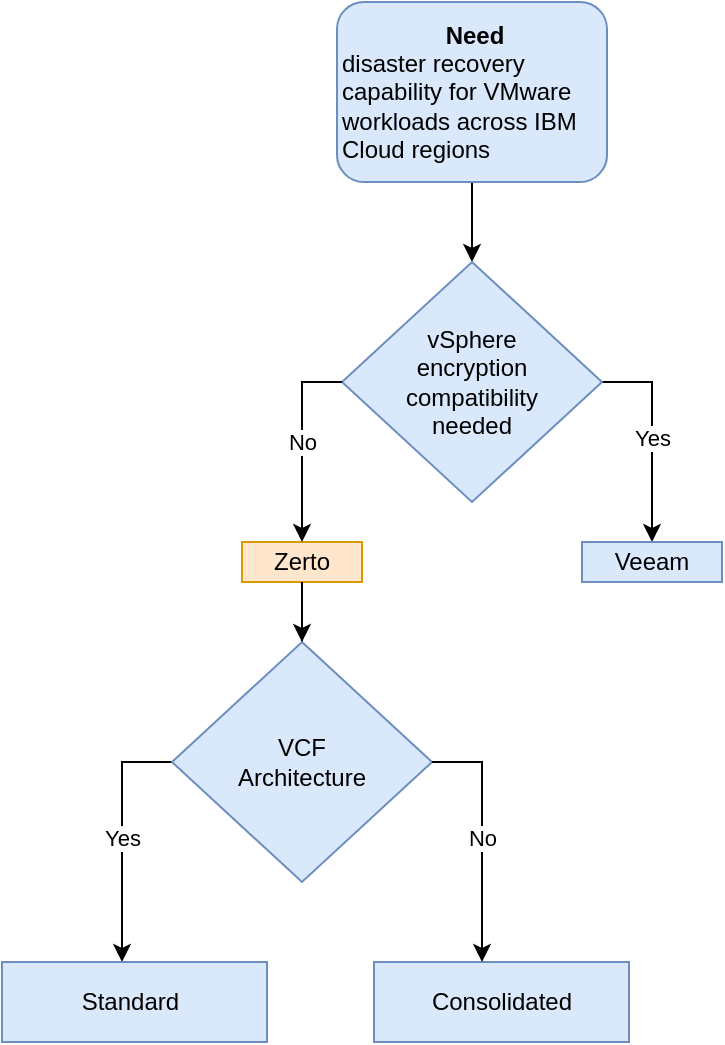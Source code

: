 <mxfile version="23.0.2" type="device" pages="5">
  <diagram name="Zerto Deployment" id="eG0sn8VjS_qzeNetGSqx">
    <mxGraphModel dx="2060" dy="1129" grid="1" gridSize="10" guides="1" tooltips="1" connect="1" arrows="1" fold="1" page="1" pageScale="1" pageWidth="827" pageHeight="1169" math="0" shadow="0">
      <root>
        <mxCell id="YUkJ70VLG-JB5ZvIF8RC-0" />
        <mxCell id="YUkJ70VLG-JB5ZvIF8RC-1" parent="YUkJ70VLG-JB5ZvIF8RC-0" />
        <mxCell id="YUkJ70VLG-JB5ZvIF8RC-2" style="edgeStyle=orthogonalEdgeStyle;rounded=0;orthogonalLoop=1;jettySize=auto;html=1;" parent="YUkJ70VLG-JB5ZvIF8RC-1" source="YUkJ70VLG-JB5ZvIF8RC-3" target="YUkJ70VLG-JB5ZvIF8RC-5" edge="1">
          <mxGeometry relative="1" as="geometry" />
        </mxCell>
        <mxCell id="YUkJ70VLG-JB5ZvIF8RC-3" value="&lt;div style=&quot;text-align: center;&quot;&gt;&lt;b style=&quot;background-color: initial;&quot;&gt;Need&lt;/b&gt;&lt;/div&gt;disaster recovery capability for VMware workloads across IBM Cloud regions" style="rounded=1;whiteSpace=wrap;html=1;align=left;fillColor=#dae8fc;strokeColor=#6c8ebf;" parent="YUkJ70VLG-JB5ZvIF8RC-1" vertex="1">
          <mxGeometry x="267.5" y="60" width="135" height="90" as="geometry" />
        </mxCell>
        <mxCell id="YUkJ70VLG-JB5ZvIF8RC-4" value="Yes" style="edgeStyle=orthogonalEdgeStyle;rounded=0;orthogonalLoop=1;jettySize=auto;html=1;" parent="YUkJ70VLG-JB5ZvIF8RC-1" source="YUkJ70VLG-JB5ZvIF8RC-5" target="YUkJ70VLG-JB5ZvIF8RC-7" edge="1">
          <mxGeometry relative="1" as="geometry">
            <Array as="points">
              <mxPoint x="425" y="250" />
            </Array>
          </mxGeometry>
        </mxCell>
        <mxCell id="YUkJ70VLG-JB5ZvIF8RC-5" value="&lt;span style=&quot;font-family: Helvetica; font-size: 12px; font-style: normal; font-variant-ligatures: normal; font-variant-caps: normal; font-weight: 400; letter-spacing: normal; orphans: 2; text-align: center; text-indent: 0px; text-transform: none; widows: 2; word-spacing: 0px; -webkit-text-stroke-width: 0px; text-decoration-thickness: initial; text-decoration-style: initial; text-decoration-color: initial; float: none; display: inline !important;&quot;&gt;vSphere &lt;br&gt;encryption &lt;br&gt;compatibility &lt;br&gt;needed&lt;/span&gt;" style="rhombus;whiteSpace=wrap;html=1;fillColor=#dae8fc;strokeColor=#6c8ebf;fontColor=default;labelBackgroundColor=none;" parent="YUkJ70VLG-JB5ZvIF8RC-1" vertex="1">
          <mxGeometry x="270" y="190" width="130" height="120" as="geometry" />
        </mxCell>
        <mxCell id="YUkJ70VLG-JB5ZvIF8RC-6" value="Zerto" style="rounded=0;whiteSpace=wrap;html=1;fillColor=#ffe6cc;strokeColor=#d79b00;" parent="YUkJ70VLG-JB5ZvIF8RC-1" vertex="1">
          <mxGeometry x="220" y="330" width="60" height="20" as="geometry" />
        </mxCell>
        <mxCell id="YUkJ70VLG-JB5ZvIF8RC-7" value="Veeam" style="rounded=0;whiteSpace=wrap;html=1;fillColor=#dae8fc;strokeColor=#6c8ebf;" parent="YUkJ70VLG-JB5ZvIF8RC-1" vertex="1">
          <mxGeometry x="390" y="330" width="70" height="20" as="geometry" />
        </mxCell>
        <mxCell id="YUkJ70VLG-JB5ZvIF8RC-8" value="No" style="edgeStyle=orthogonalEdgeStyle;rounded=0;orthogonalLoop=1;jettySize=auto;html=1;" parent="YUkJ70VLG-JB5ZvIF8RC-1" source="YUkJ70VLG-JB5ZvIF8RC-5" target="YUkJ70VLG-JB5ZvIF8RC-6" edge="1">
          <mxGeometry relative="1" as="geometry">
            <Array as="points">
              <mxPoint x="250" y="250" />
            </Array>
          </mxGeometry>
        </mxCell>
        <mxCell id="YUkJ70VLG-JB5ZvIF8RC-9" style="edgeStyle=orthogonalEdgeStyle;rounded=0;orthogonalLoop=1;jettySize=auto;html=1;exitX=0.5;exitY=0;exitDx=0;exitDy=0;" parent="YUkJ70VLG-JB5ZvIF8RC-1" source="YUkJ70VLG-JB5ZvIF8RC-11" target="YUkJ70VLG-JB5ZvIF8RC-11" edge="1">
          <mxGeometry relative="1" as="geometry">
            <mxPoint x="447.5" y="311" as="targetPoint" />
            <Array as="points">
              <mxPoint x="250" y="350" />
              <mxPoint x="250" y="350" />
            </Array>
            <mxPoint x="447.5" y="450" as="sourcePoint" />
          </mxGeometry>
        </mxCell>
        <mxCell id="YUkJ70VLG-JB5ZvIF8RC-10" value="Yes" style="edgeStyle=orthogonalEdgeStyle;rounded=0;orthogonalLoop=1;jettySize=auto;html=1;exitX=0;exitY=0.5;exitDx=0;exitDy=0;" parent="YUkJ70VLG-JB5ZvIF8RC-1" source="YUkJ70VLG-JB5ZvIF8RC-11" target="YUkJ70VLG-JB5ZvIF8RC-14" edge="1">
          <mxGeometry relative="1" as="geometry">
            <Array as="points">
              <mxPoint x="160" y="440" />
            </Array>
          </mxGeometry>
        </mxCell>
        <mxCell id="YUkJ70VLG-JB5ZvIF8RC-11" value="VCF &lt;br&gt;Architecture" style="rhombus;whiteSpace=wrap;html=1;fillColor=#dae8fc;strokeColor=#6c8ebf;fontColor=default;labelBackgroundColor=none;" parent="YUkJ70VLG-JB5ZvIF8RC-1" vertex="1">
          <mxGeometry x="185" y="380" width="130" height="120" as="geometry" />
        </mxCell>
        <mxCell id="YUkJ70VLG-JB5ZvIF8RC-12" value="Consolidated" style="rounded=0;whiteSpace=wrap;html=1;fillColor=#dae8fc;strokeColor=#6c8ebf;" parent="YUkJ70VLG-JB5ZvIF8RC-1" vertex="1">
          <mxGeometry x="286" y="540" width="127.5" height="40" as="geometry" />
        </mxCell>
        <mxCell id="YUkJ70VLG-JB5ZvIF8RC-13" value="No" style="edgeStyle=orthogonalEdgeStyle;rounded=0;orthogonalLoop=1;jettySize=auto;html=1;exitX=1;exitY=0.5;exitDx=0;exitDy=0;" parent="YUkJ70VLG-JB5ZvIF8RC-1" source="YUkJ70VLG-JB5ZvIF8RC-11" edge="1">
          <mxGeometry relative="1" as="geometry">
            <Array as="points">
              <mxPoint x="340" y="440" />
              <mxPoint x="340" y="540" />
            </Array>
            <mxPoint x="340" y="540" as="targetPoint" />
          </mxGeometry>
        </mxCell>
        <mxCell id="YUkJ70VLG-JB5ZvIF8RC-14" value="Standard&lt;span style=&quot;white-space: pre;&quot;&gt;&#x9;&lt;/span&gt;" style="rounded=0;whiteSpace=wrap;html=1;fillColor=#dae8fc;strokeColor=#6c8ebf;" parent="YUkJ70VLG-JB5ZvIF8RC-1" vertex="1">
          <mxGeometry x="100" y="540" width="132.5" height="40" as="geometry" />
        </mxCell>
      </root>
    </mxGraphModel>
  </diagram>
  <diagram name="Veeam v Zerto Basic" id="8VpzCM-rjkBzjYrRP2az">
    <mxGraphModel dx="1125" dy="541" grid="1" gridSize="10" guides="1" tooltips="1" connect="1" arrows="1" fold="1" page="1" pageScale="1" pageWidth="827" pageHeight="1169" math="0" shadow="0">
      <root>
        <mxCell id="l0xpet3knr_XbYYzvZTt-0" />
        <mxCell id="l0xpet3knr_XbYYzvZTt-1" parent="l0xpet3knr_XbYYzvZTt-0" />
        <mxCell id="l0xpet3knr_XbYYzvZTt-2" style="edgeStyle=orthogonalEdgeStyle;rounded=0;orthogonalLoop=1;jettySize=auto;html=1;" parent="l0xpet3knr_XbYYzvZTt-1" source="l0xpet3knr_XbYYzvZTt-3" target="l0xpet3knr_XbYYzvZTt-5" edge="1">
          <mxGeometry relative="1" as="geometry" />
        </mxCell>
        <mxCell id="l0xpet3knr_XbYYzvZTt-3" value="&lt;div style=&quot;&quot;&gt;&lt;b style=&quot;background-color: initial;&quot;&gt;Need&lt;/b&gt;&lt;/div&gt;disaster recovery capability for VMware workloads across IBM Cloud regions" style="rounded=1;whiteSpace=wrap;html=1;align=center;fillColor=#dae8fc;strokeColor=#6c8ebf;" parent="l0xpet3knr_XbYYzvZTt-1" vertex="1">
          <mxGeometry x="267.5" y="60" width="135" height="90" as="geometry" />
        </mxCell>
        <mxCell id="l0xpet3knr_XbYYzvZTt-4" value="Yes" style="edgeStyle=orthogonalEdgeStyle;rounded=0;orthogonalLoop=1;jettySize=auto;html=1;" parent="l0xpet3knr_XbYYzvZTt-1" source="l0xpet3knr_XbYYzvZTt-5" target="l0xpet3knr_XbYYzvZTt-7" edge="1">
          <mxGeometry relative="1" as="geometry">
            <Array as="points">
              <mxPoint x="425" y="250" />
            </Array>
          </mxGeometry>
        </mxCell>
        <mxCell id="l0xpet3knr_XbYYzvZTt-5" value="&lt;span style=&quot;font-family: Helvetica; font-size: 12px; font-style: normal; font-variant-ligatures: normal; font-variant-caps: normal; font-weight: 400; letter-spacing: normal; orphans: 2; text-align: center; text-indent: 0px; text-transform: none; widows: 2; word-spacing: 0px; -webkit-text-stroke-width: 0px; text-decoration-thickness: initial; text-decoration-style: initial; text-decoration-color: initial; float: none; display: inline !important;&quot;&gt;vSphere &lt;br&gt;encryption &lt;br&gt;compatibility &lt;br&gt;needed&lt;/span&gt;" style="rhombus;whiteSpace=wrap;html=1;fillColor=#dae8fc;strokeColor=#6c8ebf;fontColor=default;labelBackgroundColor=none;" parent="l0xpet3knr_XbYYzvZTt-1" vertex="1">
          <mxGeometry x="270" y="190" width="130" height="120" as="geometry" />
        </mxCell>
        <mxCell id="l0xpet3knr_XbYYzvZTt-6" value="Zerto" style="rounded=0;whiteSpace=wrap;html=1;fillColor=#ffe6cc;strokeColor=#d79b00;" parent="l0xpet3knr_XbYYzvZTt-1" vertex="1">
          <mxGeometry x="220" y="330" width="60" height="20" as="geometry" />
        </mxCell>
        <mxCell id="l0xpet3knr_XbYYzvZTt-7" value="Veeam" style="rounded=0;whiteSpace=wrap;html=1;fillColor=#dae8fc;strokeColor=#6c8ebf;" parent="l0xpet3knr_XbYYzvZTt-1" vertex="1">
          <mxGeometry x="390" y="330" width="70" height="20" as="geometry" />
        </mxCell>
        <mxCell id="l0xpet3knr_XbYYzvZTt-8" value="No" style="edgeStyle=orthogonalEdgeStyle;rounded=0;orthogonalLoop=1;jettySize=auto;html=1;" parent="l0xpet3knr_XbYYzvZTt-1" source="l0xpet3knr_XbYYzvZTt-5" target="l0xpet3knr_XbYYzvZTt-6" edge="1">
          <mxGeometry relative="1" as="geometry">
            <Array as="points">
              <mxPoint x="250" y="250" />
            </Array>
          </mxGeometry>
        </mxCell>
      </root>
    </mxGraphModel>
  </diagram>
  <diagram name="Zerto" id="vzhwwD8AwHDnNuQvaVza">
    <mxGraphModel dx="2060" dy="1129" grid="1" gridSize="10" guides="1" tooltips="1" connect="1" arrows="1" fold="1" page="1" pageScale="1" pageWidth="827" pageHeight="1169" math="0" shadow="0">
      <root>
        <mxCell id="uOQ39EAIutqdIeEjohP7-0" />
        <mxCell id="uOQ39EAIutqdIeEjohP7-1" parent="uOQ39EAIutqdIeEjohP7-0" />
        <mxCell id="uOQ39EAIutqdIeEjohP7-2" style="edgeStyle=orthogonalEdgeStyle;rounded=0;orthogonalLoop=1;jettySize=auto;html=1;" parent="uOQ39EAIutqdIeEjohP7-1" source="uOQ39EAIutqdIeEjohP7-3" target="uOQ39EAIutqdIeEjohP7-5" edge="1">
          <mxGeometry relative="1" as="geometry" />
        </mxCell>
        <mxCell id="uOQ39EAIutqdIeEjohP7-3" value="&lt;div style=&quot;text-align: center;&quot;&gt;&lt;b style=&quot;background-color: initial;&quot;&gt;Need&lt;/b&gt;&lt;/div&gt;Disaster recovery capability for VMware workloads across IBM Cloud regions" style="rounded=1;whiteSpace=wrap;html=1;align=left;fillColor=#dae8fc;strokeColor=#6c8ebf;" parent="uOQ39EAIutqdIeEjohP7-1" vertex="1">
          <mxGeometry x="267.5" y="60" width="135" height="90" as="geometry" />
        </mxCell>
        <mxCell id="uOQ39EAIutqdIeEjohP7-4" value="Yes" style="edgeStyle=orthogonalEdgeStyle;rounded=0;orthogonalLoop=1;jettySize=auto;html=1;" parent="uOQ39EAIutqdIeEjohP7-1" source="uOQ39EAIutqdIeEjohP7-5" target="uOQ39EAIutqdIeEjohP7-7" edge="1">
          <mxGeometry relative="1" as="geometry">
            <Array as="points">
              <mxPoint x="425" y="250" />
            </Array>
          </mxGeometry>
        </mxCell>
        <mxCell id="uOQ39EAIutqdIeEjohP7-5" value="&lt;span style=&quot;font-family: Helvetica; font-size: 12px; font-style: normal; font-variant-ligatures: normal; font-variant-caps: normal; font-weight: 400; letter-spacing: normal; orphans: 2; text-align: center; text-indent: 0px; text-transform: none; widows: 2; word-spacing: 0px; -webkit-text-stroke-width: 0px; text-decoration-thickness: initial; text-decoration-style: initial; text-decoration-color: initial; float: none; display: inline !important;&quot;&gt;vSphere &lt;br&gt;encryption &lt;br&gt;compatibility &lt;br&gt;needed&lt;/span&gt;" style="rhombus;whiteSpace=wrap;html=1;fillColor=#dae8fc;strokeColor=#6c8ebf;fontColor=default;labelBackgroundColor=none;" parent="uOQ39EAIutqdIeEjohP7-1" vertex="1">
          <mxGeometry x="270" y="190" width="130" height="120" as="geometry" />
        </mxCell>
        <mxCell id="uOQ39EAIutqdIeEjohP7-6" value="Zerto" style="rounded=0;whiteSpace=wrap;html=1;fillColor=#ffe6cc;strokeColor=#d79b00;" parent="uOQ39EAIutqdIeEjohP7-1" vertex="1">
          <mxGeometry x="220" y="330" width="60" height="20" as="geometry" />
        </mxCell>
        <mxCell id="uOQ39EAIutqdIeEjohP7-7" value="Veeam" style="rounded=0;whiteSpace=wrap;html=1;fillColor=#dae8fc;strokeColor=#6c8ebf;" parent="uOQ39EAIutqdIeEjohP7-1" vertex="1">
          <mxGeometry x="390" y="330" width="70" height="20" as="geometry" />
        </mxCell>
        <mxCell id="uOQ39EAIutqdIeEjohP7-8" value="No" style="edgeStyle=orthogonalEdgeStyle;rounded=0;orthogonalLoop=1;jettySize=auto;html=1;" parent="uOQ39EAIutqdIeEjohP7-1" source="uOQ39EAIutqdIeEjohP7-5" target="uOQ39EAIutqdIeEjohP7-6" edge="1">
          <mxGeometry relative="1" as="geometry">
            <Array as="points">
              <mxPoint x="250" y="250" />
            </Array>
            <mxPoint as="offset" />
          </mxGeometry>
        </mxCell>
      </root>
    </mxGraphModel>
  </diagram>
  <diagram id="vLJIc9MyE846H874pXE8" name="veeam_deployment">
    <mxGraphModel dx="2060" dy="2369" grid="1" gridSize="10" guides="1" tooltips="1" connect="1" arrows="1" fold="1" page="1" pageScale="1" pageWidth="827" pageHeight="1169" math="0" shadow="0">
      <root>
        <mxCell id="0" />
        <mxCell id="1" parent="0" />
        <mxCell id="3o47zuskQ4emcLuhvPM6-15" style="edgeStyle=orthogonalEdgeStyle;rounded=0;orthogonalLoop=1;jettySize=auto;html=1;" parent="1" source="3o47zuskQ4emcLuhvPM6-2" target="3o47zuskQ4emcLuhvPM6-10" edge="1">
          <mxGeometry relative="1" as="geometry">
            <Array as="points">
              <mxPoint x="388" y="-1060" />
              <mxPoint x="388" y="-1060" />
            </Array>
          </mxGeometry>
        </mxCell>
        <mxCell id="3o47zuskQ4emcLuhvPM6-2" value="&lt;b&gt;Veeam deployment options&lt;/b&gt;&lt;div style=&quot;&quot;&gt;&lt;/div&gt;" style="rounded=1;whiteSpace=wrap;html=1;align=center;fillColor=#dae8fc;strokeColor=#6c8ebf;" parent="1" vertex="1">
          <mxGeometry x="320" y="-1120" width="135" height="50" as="geometry" />
        </mxCell>
        <mxCell id="3o47zuskQ4emcLuhvPM6-3" value="Yes" style="edgeStyle=orthogonalEdgeStyle;rounded=0;orthogonalLoop=1;jettySize=auto;html=1;" parent="1" source="3o47zuskQ4emcLuhvPM6-10" target="3o47zuskQ4emcLuhvPM6-6" edge="1">
          <mxGeometry relative="1" as="geometry">
            <Array as="points">
              <mxPoint x="450" y="-960" />
              <mxPoint x="450" y="-960" />
            </Array>
          </mxGeometry>
        </mxCell>
        <mxCell id="3o47zuskQ4emcLuhvPM6-9" value="Yes" style="edgeStyle=orthogonalEdgeStyle;rounded=0;orthogonalLoop=1;jettySize=auto;html=1;" parent="1" source="3o47zuskQ4emcLuhvPM6-4" target="3o47zuskQ4emcLuhvPM6-8" edge="1">
          <mxGeometry relative="1" as="geometry">
            <Array as="points">
              <mxPoint x="278" y="-793" />
            </Array>
          </mxGeometry>
        </mxCell>
        <mxCell id="3o47zuskQ4emcLuhvPM6-4" value="Need for the &lt;br&gt;Veeam server to be highly available" style="rhombus;whiteSpace=wrap;html=1;fillColor=#dae8fc;strokeColor=#6c8ebf;fontColor=default;labelBackgroundColor=none;" parent="1" vertex="1">
          <mxGeometry x="322.5" y="-853" width="130" height="120" as="geometry" />
        </mxCell>
        <mxCell id="3o47zuskQ4emcLuhvPM6-5" value="Windows VSI &lt;br&gt;(hosted on IBM Cloud)" style="rounded=0;whiteSpace=wrap;html=1;fillColor=#dae8fc;strokeColor=#6c8ebf;" parent="1" vertex="1">
          <mxGeometry x="452.5" y="-740" width="127.5" height="40" as="geometry" />
        </mxCell>
        <mxCell id="3o47zuskQ4emcLuhvPM6-6" value="Bare Metal Server" style="rounded=0;whiteSpace=wrap;html=1;fillColor=#ffe6cc;strokeColor=#d79b00;" parent="1" vertex="1">
          <mxGeometry x="510" y="-970" width="100" height="20" as="geometry" />
        </mxCell>
        <mxCell id="3o47zuskQ4emcLuhvPM6-7" value="No" style="edgeStyle=orthogonalEdgeStyle;rounded=0;orthogonalLoop=1;jettySize=auto;html=1;" parent="1" source="3o47zuskQ4emcLuhvPM6-4" target="3o47zuskQ4emcLuhvPM6-5" edge="1">
          <mxGeometry relative="1" as="geometry">
            <Array as="points">
              <mxPoint x="498" y="-793" />
            </Array>
          </mxGeometry>
        </mxCell>
        <mxCell id="3o47zuskQ4emcLuhvPM6-8" value="Windows VM &lt;br&gt;(hosted on the VMware deployment)" style="rounded=0;whiteSpace=wrap;html=1;fillColor=#dae8fc;strokeColor=#6c8ebf;" parent="1" vertex="1">
          <mxGeometry x="190" y="-740" width="132.5" height="40" as="geometry" />
        </mxCell>
        <mxCell id="3o47zuskQ4emcLuhvPM6-14" value="No" style="edgeStyle=orthogonalEdgeStyle;rounded=0;orthogonalLoop=1;jettySize=auto;html=1;" parent="1" source="3o47zuskQ4emcLuhvPM6-10" target="3o47zuskQ4emcLuhvPM6-4" edge="1">
          <mxGeometry relative="1" as="geometry">
            <Array as="points">
              <mxPoint x="365" y="-960" />
            </Array>
          </mxGeometry>
        </mxCell>
        <mxCell id="3o47zuskQ4emcLuhvPM6-10" value="Need for&amp;nbsp;&lt;br&gt;physical isolation&lt;br&gt;&amp;nbsp;of the Veeam server and its&amp;nbsp;storage" style="rhombus;whiteSpace=wrap;html=1;fillColor=#dae8fc;strokeColor=#6c8ebf;fontColor=default;labelBackgroundColor=none;" parent="1" vertex="1">
          <mxGeometry x="322.5" y="-1020" width="130" height="120" as="geometry" />
        </mxCell>
      </root>
    </mxGraphModel>
  </diagram>
  <diagram name="KMS" id="hro80h1Kh4wBRXjXCcC7">
    <mxGraphModel dx="2060" dy="1200" grid="1" gridSize="10" guides="1" tooltips="1" connect="1" arrows="1" fold="1" page="1" pageScale="1" pageWidth="827" pageHeight="1169" math="0" shadow="0">
      <root>
        <mxCell id="XDGDI48KLB5o8Xd3qSgd-0" />
        <mxCell id="XDGDI48KLB5o8Xd3qSgd-1" parent="XDGDI48KLB5o8Xd3qSgd-0" />
        <mxCell id="XDGDI48KLB5o8Xd3qSgd-2" style="edgeStyle=orthogonalEdgeStyle;rounded=0;orthogonalLoop=1;jettySize=auto;html=1;" parent="XDGDI48KLB5o8Xd3qSgd-1" source="XDGDI48KLB5o8Xd3qSgd-3" target="XDGDI48KLB5o8Xd3qSgd-5" edge="1">
          <mxGeometry relative="1" as="geometry" />
        </mxCell>
        <mxCell id="XDGDI48KLB5o8Xd3qSgd-3" value="&lt;b&gt;KMS choice&lt;/b&gt;&lt;div style=&quot;&quot;&gt;&lt;/div&gt;" style="rounded=1;whiteSpace=wrap;html=1;align=center;fillColor=#dae8fc;strokeColor=#6c8ebf;" parent="XDGDI48KLB5o8Xd3qSgd-1" vertex="1">
          <mxGeometry x="267.5" y="120" width="135" height="30" as="geometry" />
        </mxCell>
        <mxCell id="XDGDI48KLB5o8Xd3qSgd-4" value="No" style="edgeStyle=orthogonalEdgeStyle;rounded=0;orthogonalLoop=1;jettySize=auto;html=1;" parent="XDGDI48KLB5o8Xd3qSgd-1" source="XDGDI48KLB5o8Xd3qSgd-5" target="XDGDI48KLB5o8Xd3qSgd-11" edge="1">
          <mxGeometry x="-0.06" relative="1" as="geometry">
            <Array as="points">
              <mxPoint x="468" y="250" />
            </Array>
            <mxPoint x="425" y="330" as="targetPoint" />
            <mxPoint as="offset" />
          </mxGeometry>
        </mxCell>
        <mxCell id="XDGDI48KLB5o8Xd3qSgd-5" value="Veeam native encryption used with KMS?" style="rhombus;whiteSpace=wrap;html=1;fillColor=#dae8fc;strokeColor=#6c8ebf;fontColor=default;labelBackgroundColor=none;" parent="XDGDI48KLB5o8Xd3qSgd-1" vertex="1">
          <mxGeometry x="270" y="190" width="130" height="120" as="geometry" />
        </mxCell>
        <mxCell id="XDGDI48KLB5o8Xd3qSgd-6" value="IBM Security Guardium Key Lifecycle Manager (GKLM)" style="rounded=0;whiteSpace=wrap;html=1;fillColor=#dae8fc;strokeColor=#6c8ebf;" parent="XDGDI48KLB5o8Xd3qSgd-1" vertex="1">
          <mxGeometry x="150" y="330" width="130" height="50" as="geometry" />
        </mxCell>
        <mxCell id="XDGDI48KLB5o8Xd3qSgd-8" value="Yes" style="edgeStyle=orthogonalEdgeStyle;rounded=0;orthogonalLoop=1;jettySize=auto;html=1;" parent="XDGDI48KLB5o8Xd3qSgd-1" source="XDGDI48KLB5o8Xd3qSgd-5" target="XDGDI48KLB5o8Xd3qSgd-6" edge="1">
          <mxGeometry x="0.286" relative="1" as="geometry">
            <Array as="points">
              <mxPoint x="210" y="250" />
            </Array>
            <mxPoint y="-1" as="offset" />
          </mxGeometry>
        </mxCell>
        <mxCell id="XDGDI48KLB5o8Xd3qSgd-10" value="Yes" style="edgeStyle=orthogonalEdgeStyle;rounded=0;orthogonalLoop=1;jettySize=auto;html=1;" parent="XDGDI48KLB5o8Xd3qSgd-1" source="XDGDI48KLB5o8Xd3qSgd-11" target="XDGDI48KLB5o8Xd3qSgd-14" edge="1">
          <mxGeometry x="0.36" relative="1" as="geometry">
            <Array as="points">
              <mxPoint x="341" y="450" />
            </Array>
            <mxPoint as="offset" />
          </mxGeometry>
        </mxCell>
        <mxCell id="XDGDI48KLB5o8Xd3qSgd-11" value="Dedicated HSM needed?" style="rhombus;whiteSpace=wrap;html=1;fillColor=#dae8fc;strokeColor=#6c8ebf;fontColor=default;labelBackgroundColor=none;" parent="XDGDI48KLB5o8Xd3qSgd-1" vertex="1">
          <mxGeometry x="402.5" y="390" width="130" height="120" as="geometry" />
        </mxCell>
        <mxCell id="XDGDI48KLB5o8Xd3qSgd-12" value="IBM Cloud Key Protect" style="rounded=0;whiteSpace=wrap;html=1;fillColor=#dae8fc;strokeColor=#6c8ebf;" parent="XDGDI48KLB5o8Xd3qSgd-1" vertex="1">
          <mxGeometry x="532.5" y="523" width="127.5" height="47" as="geometry" />
        </mxCell>
        <mxCell id="XDGDI48KLB5o8Xd3qSgd-13" value="No" style="edgeStyle=orthogonalEdgeStyle;rounded=0;orthogonalLoop=1;jettySize=auto;html=1;" parent="XDGDI48KLB5o8Xd3qSgd-1" source="XDGDI48KLB5o8Xd3qSgd-11" target="XDGDI48KLB5o8Xd3qSgd-12" edge="1">
          <mxGeometry x="0.37" relative="1" as="geometry">
            <Array as="points">
              <mxPoint x="596" y="450" />
            </Array>
            <mxPoint y="1" as="offset" />
          </mxGeometry>
        </mxCell>
        <mxCell id="XDGDI48KLB5o8Xd3qSgd-14" value="IBM Cloud Hyper Protect Crypto Services (HPCS)" style="rounded=0;whiteSpace=wrap;html=1;fillColor=#dae8fc;strokeColor=#6c8ebf;" parent="XDGDI48KLB5o8Xd3qSgd-1" vertex="1">
          <mxGeometry x="280" y="523" width="122.5" height="47" as="geometry" />
        </mxCell>
      </root>
    </mxGraphModel>
  </diagram>
</mxfile>
